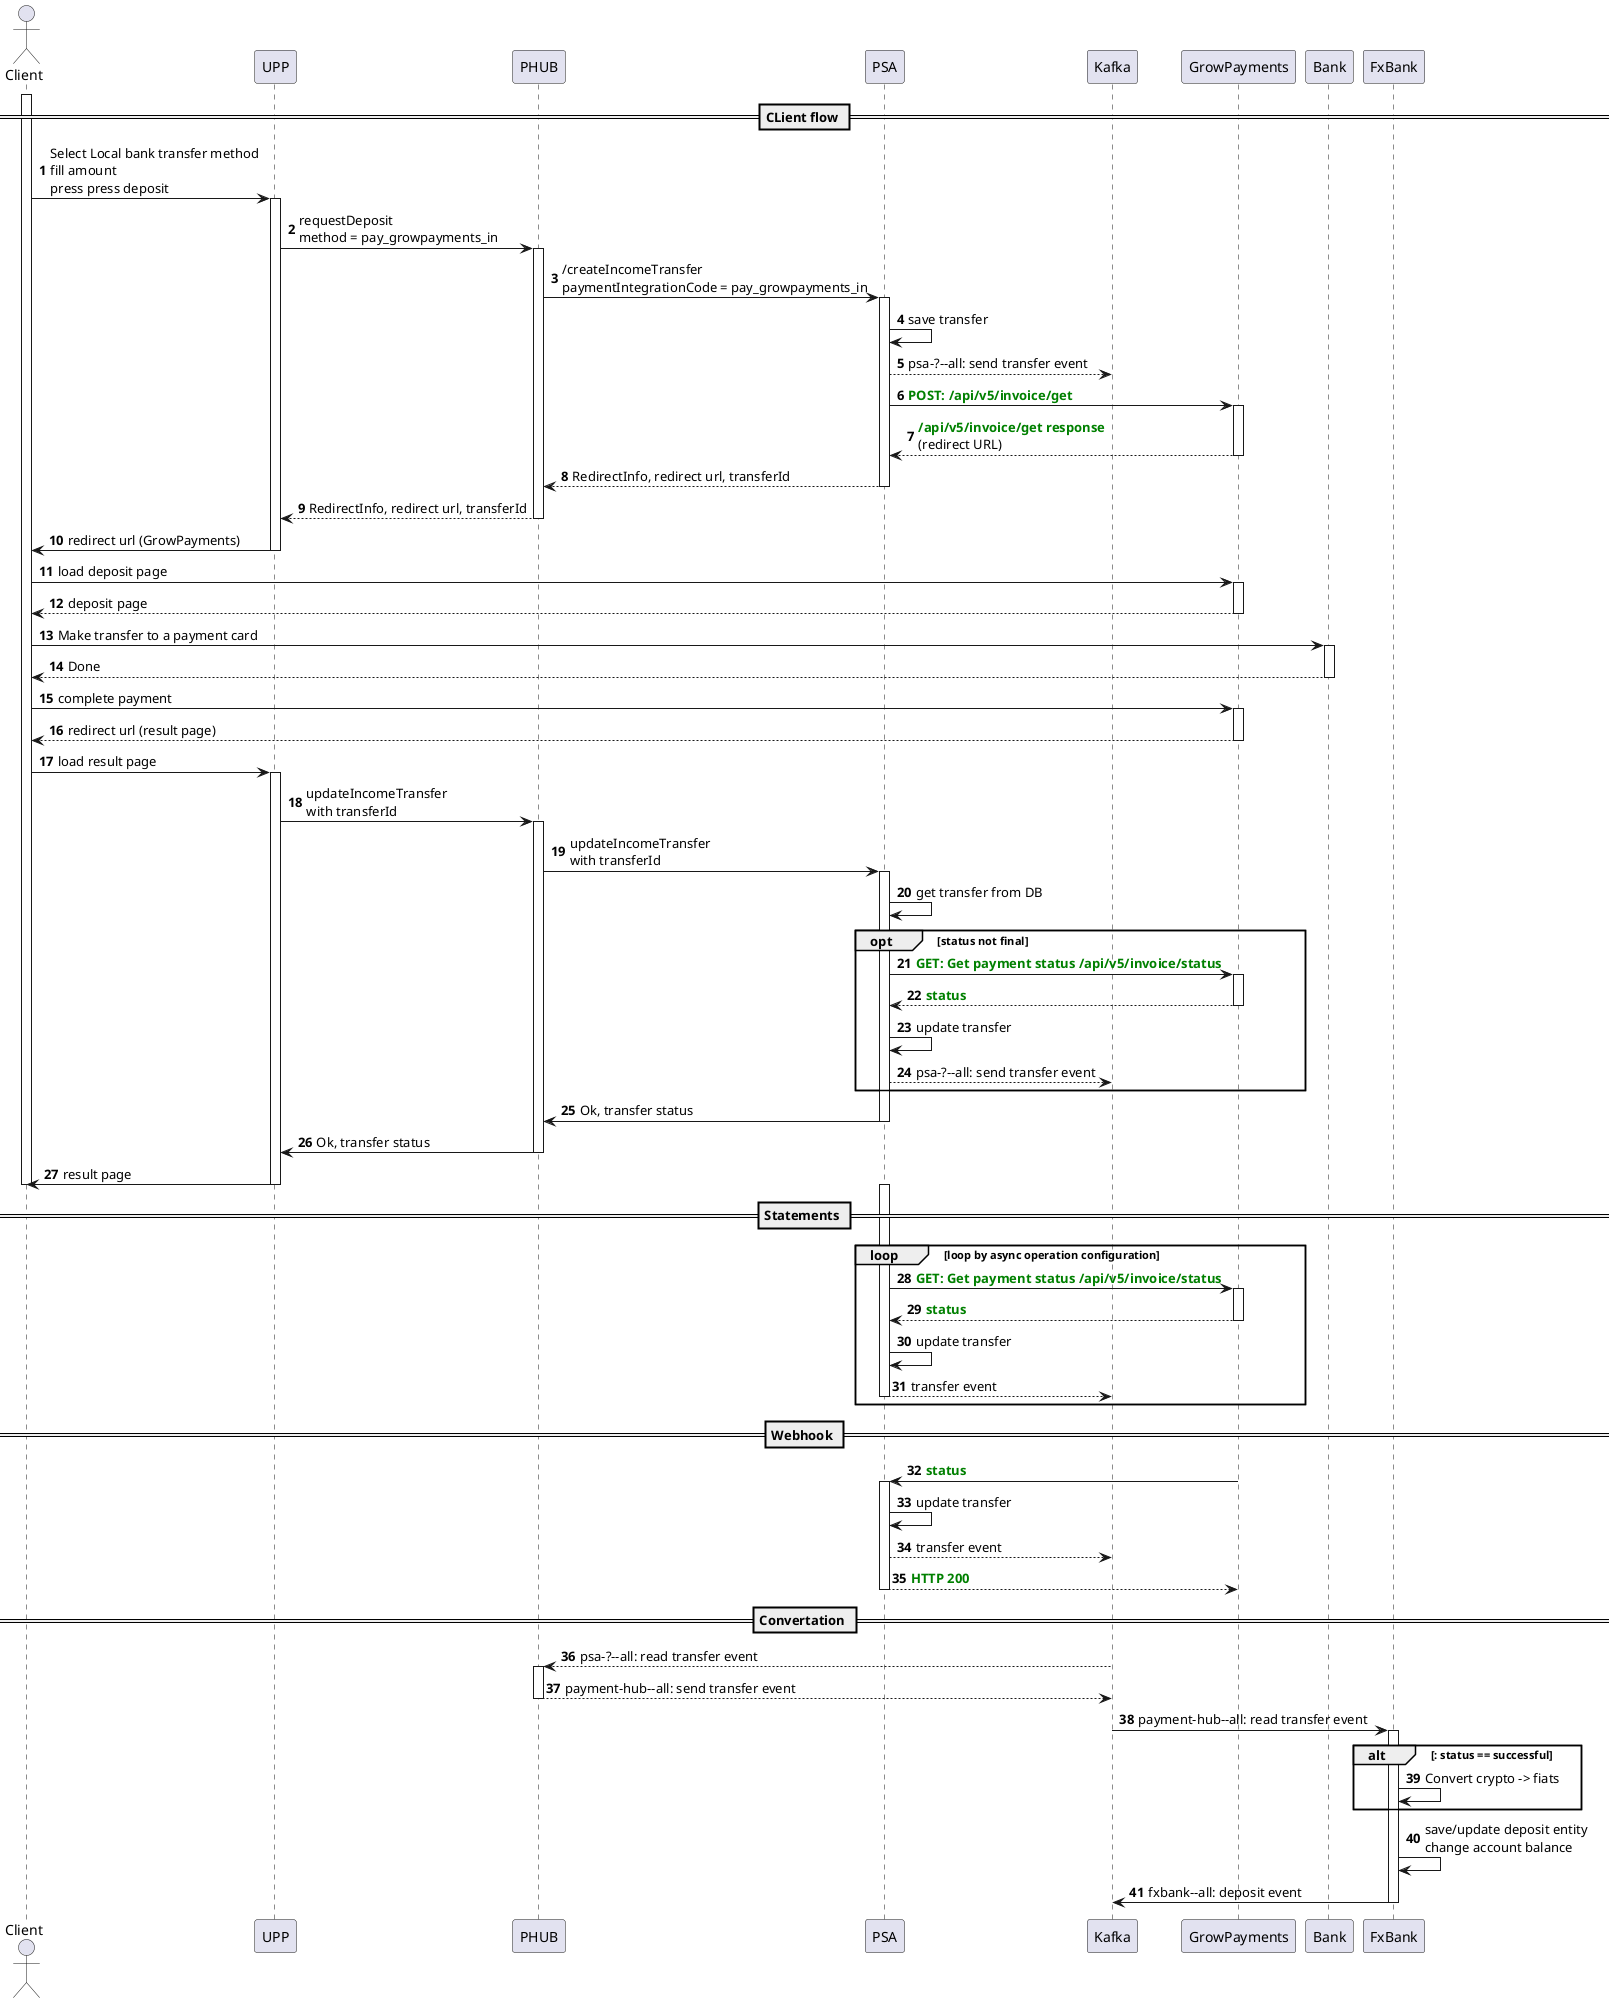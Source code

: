 @startuml
autonumber

actor Client

== CLient flow ==
activate Client
Client -> UPP ++: Select Local bank transfer method\nfill amount \npress press deposit
UPP -> PHUB ++: requestDeposit\nmethod = pay_growpayments_in
PHUB -> PSA ++: /createIncomeTransfer\npaymentIntegrationCode = pay_growpayments_in
PSA -> PSA: save transfer
PSA --> Kafka: psa-?--all: send transfer event
PSA -> GrowPayments ++: <b><font color=green>POST: /api/v5/invoice/get
GrowPayments --> PSA --: <b><font color=green>/api/v5/invoice/get response \n(redirect URL)
PSA --> PHUB --: RedirectInfo, redirect url, transferId
PHUB --> UPP --: RedirectInfo, redirect url, transferId
UPP -> Client --: redirect url (GrowPayments)

Client -> GrowPayments ++: load deposit page
GrowPayments --> Client --: deposit page

Client -> Bank ++: Make transfer to a payment card
Bank --> Client --: Done

Client -> GrowPayments ++: complete payment
GrowPayments --> Client --: redirect url (result page)

Client -> UPP ++: load result page
UPP -> PHUB ++: updateIncomeTransfer\nwith transferId
PHUB -> PSA ++: updateIncomeTransfer\nwith transferId
PSA -> PSA: get transfer from DB
opt status not final
    PSA -> GrowPayments ++: <b><font color=green>GET: Get payment status /api/v5/invoice/status
    GrowPayments --> PSA --: <b><font color=green>status
    PSA -> PSA: update transfer
    PSA --> Kafka: psa-?--all: send transfer event
end opt
PSA -> PHUB --: Ok, transfer status
PHUB -> UPP --: Ok, transfer status
UPP -> Client --: result page
deactivate Client

== Statements ==
    activate PSA
    loop loop by async operation configuration
    PSA -> GrowPayments ++: <b><font color=green>GET: Get payment status /api/v5/invoice/status
    GrowPayments --> PSA --: <b><font color=green>status
    PSA -> PSA: update transfer
    PSA --> Kafka: transfer event
    deactivate PSA
end loop

== Webhook ==
activate GrowPayments
GrowPayments -> PSA ++: <b><font color=green>status
PSA -> PSA: update transfer
PSA --> Kafka: transfer event
PSA --> GrowPayments--: <b><font color=green>HTTP 200
deactivate GrowPayments


== Convertation ==
Kafka --> PHUB ++: psa-?--all: read transfer event
PHUB --> Kafka --: payment-hub--all: send transfer event

Kafka -> FxBank ++: payment-hub--all: read transfer event
alt : status == successful
FxBank -> FxBank : Convert crypto -> fiats
end
FxBank -> FxBank: save/update deposit entity\nchange account balance
FxBank -> Kafka --: fxbank--all: deposit event

@enduml
